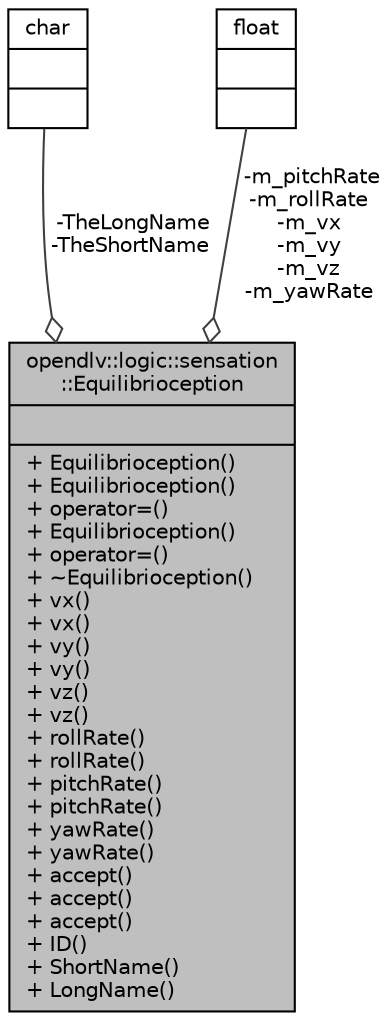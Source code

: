 digraph "opendlv::logic::sensation::Equilibrioception"
{
 // LATEX_PDF_SIZE
  edge [fontname="Helvetica",fontsize="10",labelfontname="Helvetica",labelfontsize="10"];
  node [fontname="Helvetica",fontsize="10",shape=record];
  Node1 [label="{opendlv::logic::sensation\l::Equilibrioception\n||+ Equilibrioception()\l+ Equilibrioception()\l+ operator=()\l+ Equilibrioception()\l+ operator=()\l+ ~Equilibrioception()\l+ vx()\l+ vx()\l+ vy()\l+ vy()\l+ vz()\l+ vz()\l+ rollRate()\l+ rollRate()\l+ pitchRate()\l+ pitchRate()\l+ yawRate()\l+ yawRate()\l+ accept()\l+ accept()\l+ accept()\l+ ID()\l+ ShortName()\l+ LongName()\l}",height=0.2,width=0.4,color="black", fillcolor="grey75", style="filled", fontcolor="black",tooltip=" "];
  Node2 -> Node1 [color="grey25",fontsize="10",style="solid",label=" -TheLongName\n-TheShortName" ,arrowhead="odiamond",fontname="Helvetica"];
  Node2 [label="{char\n||}",height=0.2,width=0.4,color="black", fillcolor="white", style="filled",tooltip=" "];
  Node3 -> Node1 [color="grey25",fontsize="10",style="solid",label=" -m_pitchRate\n-m_rollRate\n-m_vx\n-m_vy\n-m_vz\n-m_yawRate" ,arrowhead="odiamond",fontname="Helvetica"];
  Node3 [label="{float\n||}",height=0.2,width=0.4,color="black", fillcolor="white", style="filled",tooltip=" "];
}

